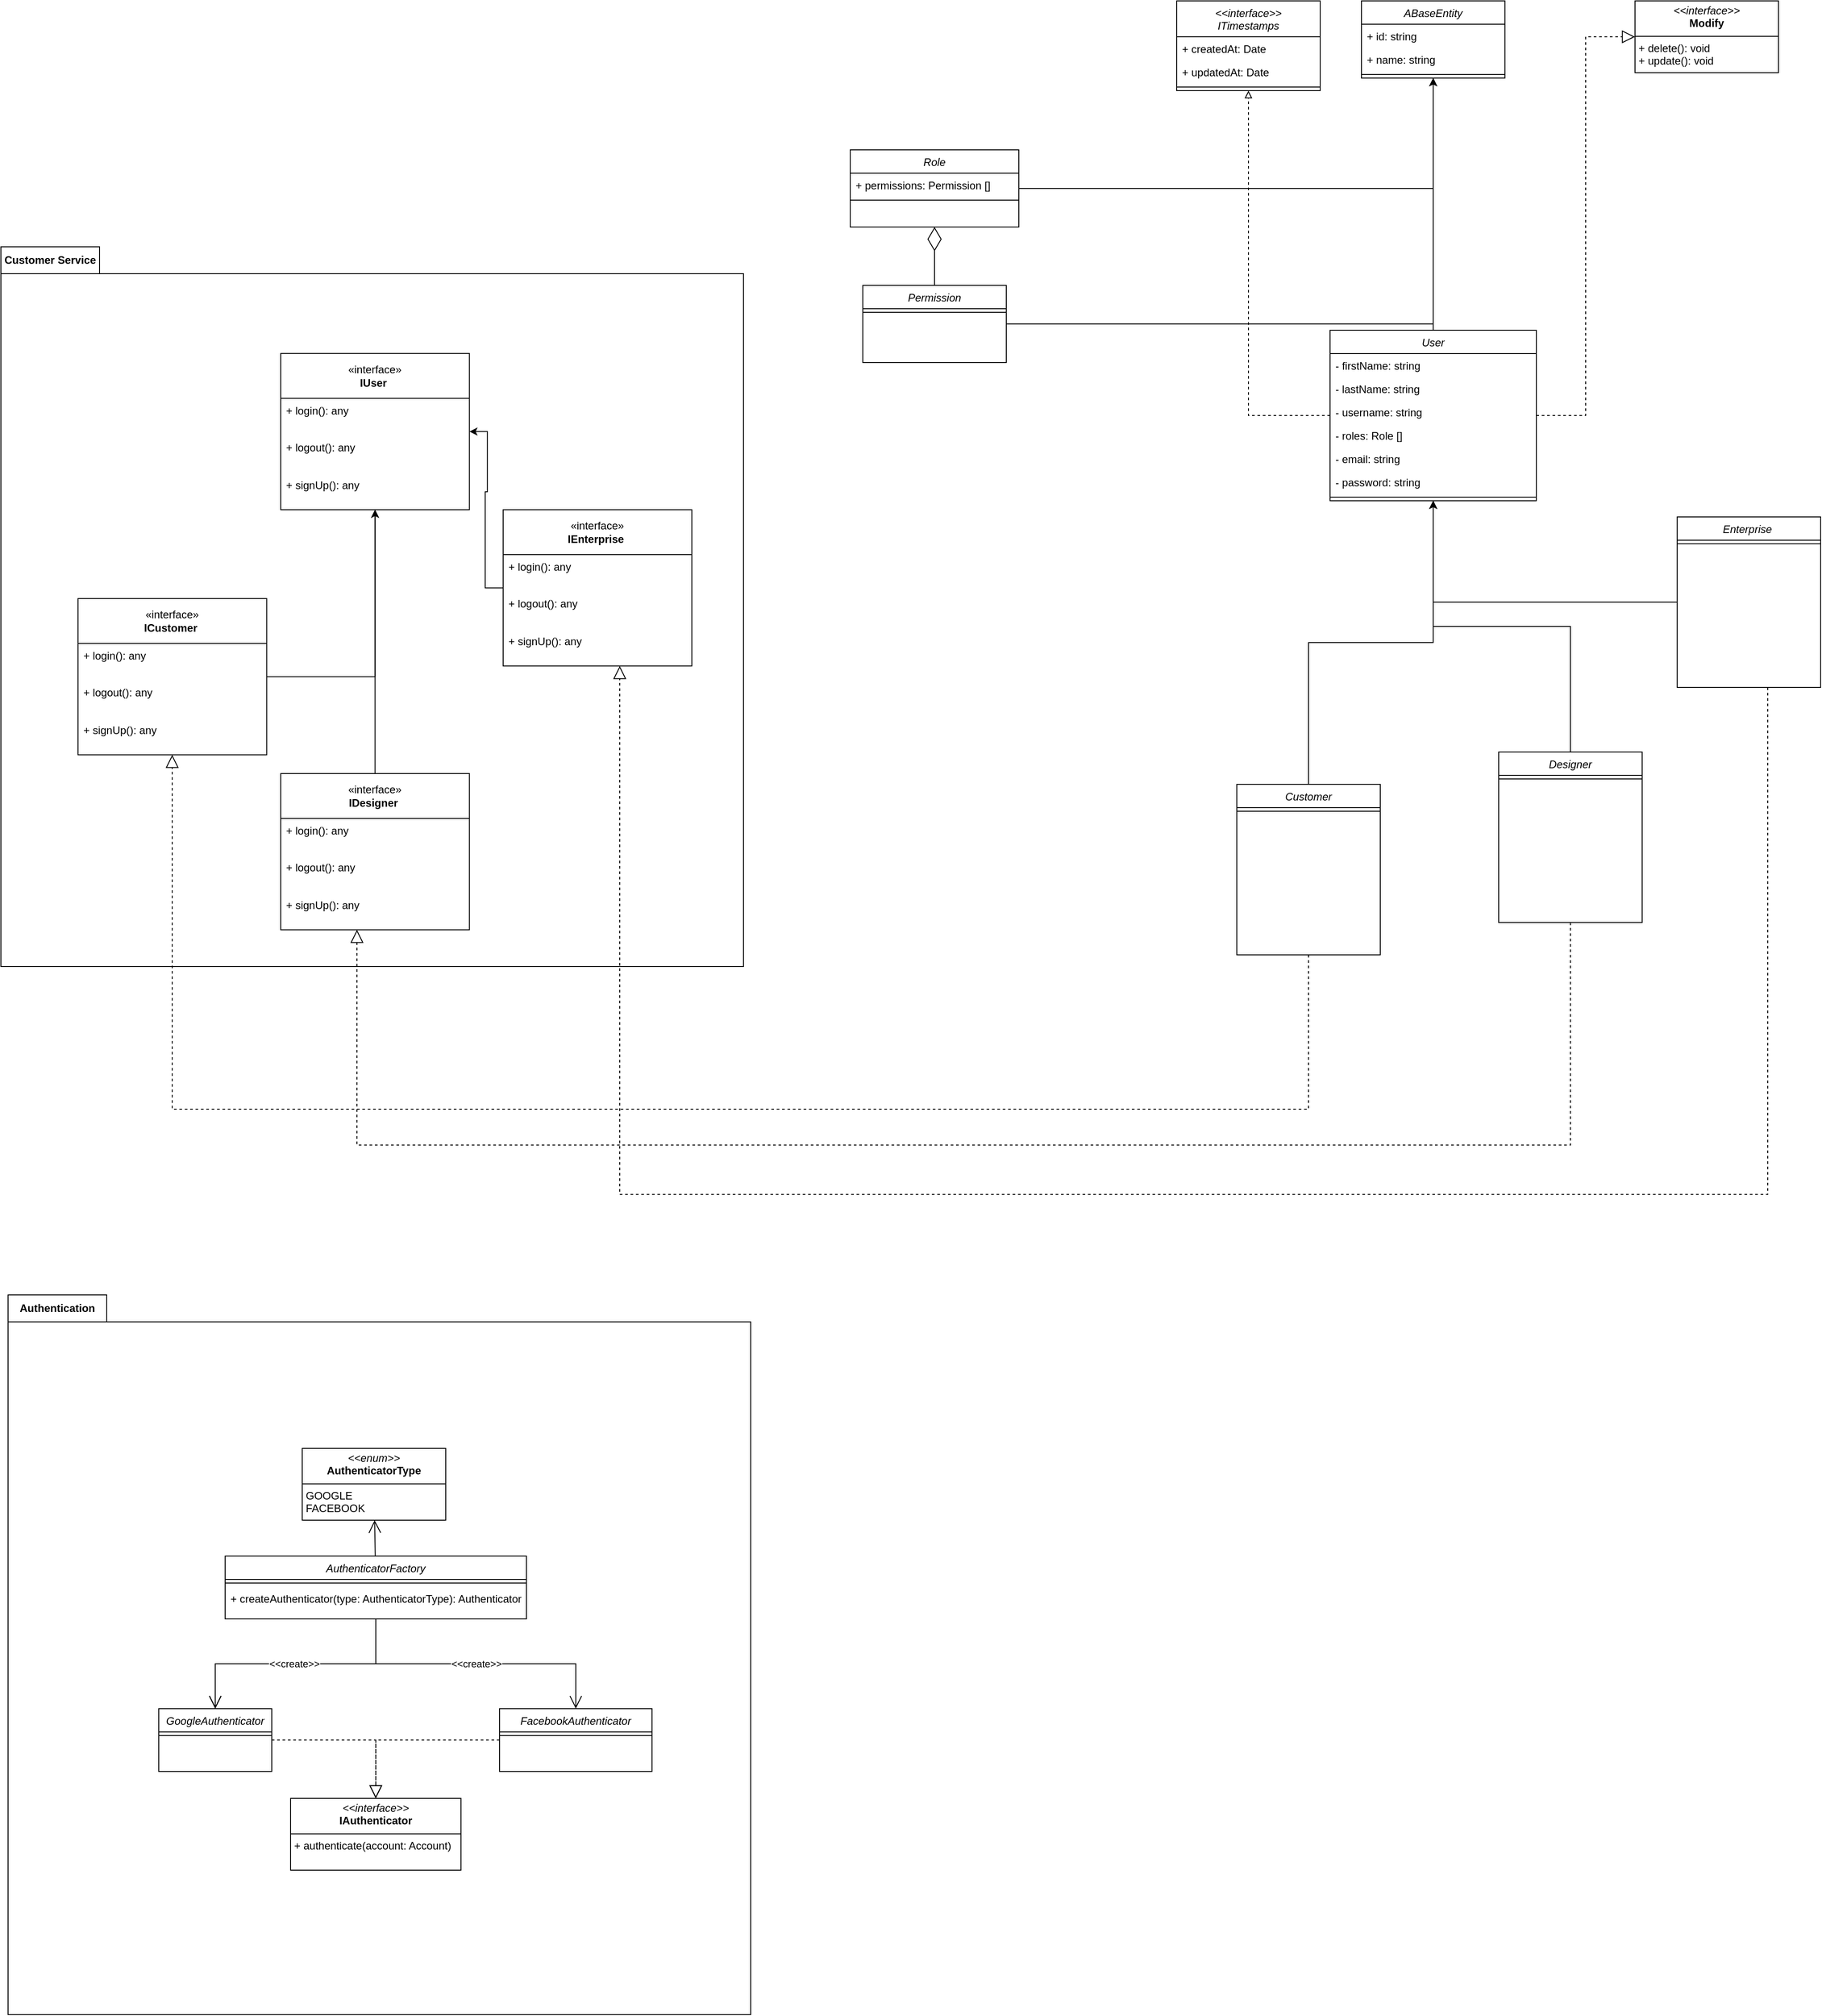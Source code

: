 <mxfile version="24.2.5" type="device">
  <diagram id="C5RBs43oDa-KdzZeNtuy" name="Page-1">
    <mxGraphModel dx="5705" dy="3535" grid="0" gridSize="10" guides="1" tooltips="1" connect="1" arrows="1" fold="1" page="1" pageScale="1" pageWidth="827" pageHeight="1169" math="0" shadow="0">
      <root>
        <mxCell id="WIyWlLk6GJQsqaUBKTNV-0" />
        <mxCell id="WIyWlLk6GJQsqaUBKTNV-1" parent="WIyWlLk6GJQsqaUBKTNV-0" />
        <mxCell id="vA3XEHaAlzKiCYCYKrBe-21" value="Authentication" style="shape=folder;fontStyle=1;tabWidth=110;tabHeight=30;tabPosition=left;html=1;boundedLbl=1;labelInHeader=1;container=1;collapsible=0;whiteSpace=wrap;recursiveResize=0;" parent="WIyWlLk6GJQsqaUBKTNV-1" vertex="1">
          <mxGeometry x="-1339" y="1196" width="828" height="802" as="geometry" />
        </mxCell>
        <mxCell id="vA3XEHaAlzKiCYCYKrBe-22" value="" style="html=1;strokeColor=none;resizeWidth=1;resizeHeight=1;fillColor=none;part=1;connectable=0;allowArrows=0;deletable=0;whiteSpace=wrap;" parent="vA3XEHaAlzKiCYCYKrBe-21" vertex="1">
          <mxGeometry width="341.852" height="267.4" relative="1" as="geometry">
            <mxPoint y="30" as="offset" />
          </mxGeometry>
        </mxCell>
        <mxCell id="tGW7B-PazZ6tCEzl37jU-76" value="&lt;p style=&quot;margin:0px;margin-top:4px;text-align:center;&quot;&gt;&lt;i&gt;&amp;lt;&amp;lt;enum&amp;gt;&amp;gt;&lt;/i&gt;&lt;br&gt;&lt;b&gt;AuthenticatorType&lt;/b&gt;&lt;/p&gt;&lt;hr size=&quot;1&quot; style=&quot;border-style:solid;&quot;&gt;&lt;p style=&quot;margin:0px;margin-left:4px;&quot;&gt;GOOGLE&lt;br&gt;FACEBOOK&lt;/p&gt;" style="verticalAlign=top;align=left;overflow=fill;html=1;whiteSpace=wrap;" vertex="1" parent="vA3XEHaAlzKiCYCYKrBe-21">
          <mxGeometry x="328" y="171" width="160" height="80" as="geometry" />
        </mxCell>
        <mxCell id="tGW7B-PazZ6tCEzl37jU-77" value="AuthenticatorFactory" style="swimlane;fontStyle=2;align=center;verticalAlign=top;childLayout=stackLayout;horizontal=1;startSize=26;horizontalStack=0;resizeParent=1;resizeLast=0;collapsible=1;marginBottom=0;rounded=0;shadow=0;strokeWidth=1;" vertex="1" parent="vA3XEHaAlzKiCYCYKrBe-21">
          <mxGeometry x="242" y="291" width="336" height="70" as="geometry">
            <mxRectangle x="230" y="140" width="160" height="26" as="alternateBounds" />
          </mxGeometry>
        </mxCell>
        <mxCell id="tGW7B-PazZ6tCEzl37jU-78" value="" style="line;html=1;strokeWidth=1;align=left;verticalAlign=middle;spacingTop=-1;spacingLeft=3;spacingRight=3;rotatable=0;labelPosition=right;points=[];portConstraint=eastwest;" vertex="1" parent="tGW7B-PazZ6tCEzl37jU-77">
          <mxGeometry y="26" width="336" height="8" as="geometry" />
        </mxCell>
        <mxCell id="tGW7B-PazZ6tCEzl37jU-79" value="+ createAuthenticator(type: AuthenticatorType): Authenticator" style="text;strokeColor=none;fillColor=none;align=left;verticalAlign=top;spacingLeft=4;spacingRight=4;overflow=hidden;rotatable=0;points=[[0,0.5],[1,0.5]];portConstraint=eastwest;whiteSpace=wrap;html=1;" vertex="1" parent="tGW7B-PazZ6tCEzl37jU-77">
          <mxGeometry y="34" width="336" height="36" as="geometry" />
        </mxCell>
        <mxCell id="tGW7B-PazZ6tCEzl37jU-80" value="&lt;p style=&quot;margin:0px;margin-top:4px;text-align:center;&quot;&gt;&lt;i&gt;&amp;lt;&amp;lt;interface&amp;gt;&amp;gt;&lt;/i&gt;&lt;br&gt;&lt;b&gt;IAuthenticator&lt;/b&gt;&lt;/p&gt;&lt;hr size=&quot;1&quot; style=&quot;border-style:solid;&quot;&gt;&lt;p style=&quot;margin:0px;margin-left:4px;&quot;&gt;+ authenticate(account: Account)&lt;/p&gt;" style="verticalAlign=top;align=left;overflow=fill;html=1;whiteSpace=wrap;" vertex="1" parent="vA3XEHaAlzKiCYCYKrBe-21">
          <mxGeometry x="315" y="561" width="190" height="80" as="geometry" />
        </mxCell>
        <mxCell id="tGW7B-PazZ6tCEzl37jU-81" value="" style="endArrow=block;dashed=1;endFill=0;endSize=12;html=1;rounded=0;edgeStyle=orthogonalEdgeStyle;" edge="1" parent="vA3XEHaAlzKiCYCYKrBe-21" source="tGW7B-PazZ6tCEzl37jU-91" target="tGW7B-PazZ6tCEzl37jU-80">
          <mxGeometry width="160" relative="1" as="geometry">
            <mxPoint x="798" y="301" as="sourcePoint" />
            <mxPoint x="738" y="281" as="targetPoint" />
          </mxGeometry>
        </mxCell>
        <mxCell id="tGW7B-PazZ6tCEzl37jU-82" value="" style="endArrow=open;endFill=1;endSize=12;html=1;rounded=0;" edge="1" parent="vA3XEHaAlzKiCYCYKrBe-21" source="tGW7B-PazZ6tCEzl37jU-77" target="tGW7B-PazZ6tCEzl37jU-76">
          <mxGeometry width="160" relative="1" as="geometry">
            <mxPoint x="378" y="331" as="sourcePoint" />
            <mxPoint x="748" y="191" as="targetPoint" />
          </mxGeometry>
        </mxCell>
        <mxCell id="tGW7B-PazZ6tCEzl37jU-83" value="FacebookAuthenticator" style="swimlane;fontStyle=2;align=center;verticalAlign=top;childLayout=stackLayout;horizontal=1;startSize=26;horizontalStack=0;resizeParent=1;resizeLast=0;collapsible=1;marginBottom=0;rounded=0;shadow=0;strokeWidth=1;" vertex="1" parent="vA3XEHaAlzKiCYCYKrBe-21">
          <mxGeometry x="548" y="461" width="170" height="70" as="geometry">
            <mxRectangle x="230" y="140" width="160" height="26" as="alternateBounds" />
          </mxGeometry>
        </mxCell>
        <mxCell id="tGW7B-PazZ6tCEzl37jU-84" value="" style="line;html=1;strokeWidth=1;align=left;verticalAlign=middle;spacingTop=-1;spacingLeft=3;spacingRight=3;rotatable=0;labelPosition=right;points=[];portConstraint=eastwest;" vertex="1" parent="tGW7B-PazZ6tCEzl37jU-83">
          <mxGeometry y="26" width="170" height="8" as="geometry" />
        </mxCell>
        <mxCell id="tGW7B-PazZ6tCEzl37jU-85" value="" style="endArrow=block;dashed=1;endFill=0;endSize=12;html=1;rounded=0;edgeStyle=orthogonalEdgeStyle;" edge="1" parent="vA3XEHaAlzKiCYCYKrBe-21" source="tGW7B-PazZ6tCEzl37jU-83" target="tGW7B-PazZ6tCEzl37jU-80">
          <mxGeometry width="160" relative="1" as="geometry">
            <mxPoint x="725" y="281" as="sourcePoint" />
            <mxPoint x="858" y="243" as="targetPoint" />
          </mxGeometry>
        </mxCell>
        <mxCell id="tGW7B-PazZ6tCEzl37jU-86" value="" style="endArrow=open;endFill=1;endSize=12;html=1;rounded=0;edgeStyle=orthogonalEdgeStyle;" edge="1" parent="vA3XEHaAlzKiCYCYKrBe-21" source="tGW7B-PazZ6tCEzl37jU-77" target="tGW7B-PazZ6tCEzl37jU-83">
          <mxGeometry width="160" relative="1" as="geometry">
            <mxPoint x="708" y="411" as="sourcePoint" />
            <mxPoint x="948" y="491" as="targetPoint" />
          </mxGeometry>
        </mxCell>
        <mxCell id="tGW7B-PazZ6tCEzl37jU-87" value="&amp;lt;&amp;lt;create&amp;gt;&amp;gt;" style="edgeLabel;html=1;align=center;verticalAlign=middle;resizable=0;points=[];" vertex="1" connectable="0" parent="tGW7B-PazZ6tCEzl37jU-86">
          <mxGeometry x="-0.001" relative="1" as="geometry">
            <mxPoint as="offset" />
          </mxGeometry>
        </mxCell>
        <mxCell id="tGW7B-PazZ6tCEzl37jU-88" value="" style="endArrow=open;endFill=1;endSize=12;html=1;rounded=0;edgeStyle=orthogonalEdgeStyle;" edge="1" parent="vA3XEHaAlzKiCYCYKrBe-21" source="tGW7B-PazZ6tCEzl37jU-77" target="tGW7B-PazZ6tCEzl37jU-91">
          <mxGeometry width="160" relative="1" as="geometry">
            <mxPoint x="778.23" y="576" as="sourcePoint" />
            <mxPoint x="913.23" y="491" as="targetPoint" />
          </mxGeometry>
        </mxCell>
        <mxCell id="tGW7B-PazZ6tCEzl37jU-89" value="" style="endArrow=open;endFill=1;endSize=12;html=1;rounded=0;edgeStyle=orthogonalEdgeStyle;" edge="1" parent="vA3XEHaAlzKiCYCYKrBe-21" source="tGW7B-PazZ6tCEzl37jU-77" target="tGW7B-PazZ6tCEzl37jU-91">
          <mxGeometry width="160" relative="1" as="geometry">
            <mxPoint x="574" y="401" as="sourcePoint" />
            <mxPoint x="663" y="331" as="targetPoint" />
          </mxGeometry>
        </mxCell>
        <mxCell id="tGW7B-PazZ6tCEzl37jU-90" value="&amp;lt;&amp;lt;create&amp;gt;&amp;gt;" style="edgeLabel;html=1;align=center;verticalAlign=middle;resizable=0;points=[];" vertex="1" connectable="0" parent="tGW7B-PazZ6tCEzl37jU-89">
          <mxGeometry x="0.009" relative="1" as="geometry">
            <mxPoint as="offset" />
          </mxGeometry>
        </mxCell>
        <mxCell id="tGW7B-PazZ6tCEzl37jU-91" value="GoogleAuthenticator" style="swimlane;fontStyle=2;align=center;verticalAlign=top;childLayout=stackLayout;horizontal=1;startSize=26;horizontalStack=0;resizeParent=1;resizeLast=0;collapsible=1;marginBottom=0;rounded=0;shadow=0;strokeWidth=1;" vertex="1" parent="vA3XEHaAlzKiCYCYKrBe-21">
          <mxGeometry x="168" y="461" width="126" height="70" as="geometry">
            <mxRectangle x="230" y="140" width="160" height="26" as="alternateBounds" />
          </mxGeometry>
        </mxCell>
        <mxCell id="tGW7B-PazZ6tCEzl37jU-92" value="" style="line;html=1;strokeWidth=1;align=left;verticalAlign=middle;spacingTop=-1;spacingLeft=3;spacingRight=3;rotatable=0;labelPosition=right;points=[];portConstraint=eastwest;" vertex="1" parent="tGW7B-PazZ6tCEzl37jU-91">
          <mxGeometry y="26" width="126" height="8" as="geometry" />
        </mxCell>
        <mxCell id="tGW7B-PazZ6tCEzl37jU-30" style="edgeStyle=orthogonalEdgeStyle;rounded=0;orthogonalLoop=1;jettySize=auto;html=1;" edge="1" parent="WIyWlLk6GJQsqaUBKTNV-1" source="zkfFHV4jXpPFQw0GAbJ--0" target="tGW7B-PazZ6tCEzl37jU-0">
          <mxGeometry relative="1" as="geometry" />
        </mxCell>
        <mxCell id="zkfFHV4jXpPFQw0GAbJ--0" value="Customer" style="swimlane;fontStyle=2;align=center;verticalAlign=top;childLayout=stackLayout;horizontal=1;startSize=26;horizontalStack=0;resizeParent=1;resizeLast=0;collapsible=1;marginBottom=0;rounded=0;shadow=0;strokeWidth=1;" parent="WIyWlLk6GJQsqaUBKTNV-1" vertex="1">
          <mxGeometry x="31" y="627" width="160" height="190" as="geometry">
            <mxRectangle x="230" y="140" width="160" height="26" as="alternateBounds" />
          </mxGeometry>
        </mxCell>
        <mxCell id="zkfFHV4jXpPFQw0GAbJ--4" value="" style="line;html=1;strokeWidth=1;align=left;verticalAlign=middle;spacingTop=-1;spacingLeft=3;spacingRight=3;rotatable=0;labelPosition=right;points=[];portConstraint=eastwest;" parent="zkfFHV4jXpPFQw0GAbJ--0" vertex="1">
          <mxGeometry y="26" width="160" height="8" as="geometry" />
        </mxCell>
        <mxCell id="vW-o6rdlE2URqfq2-CcJ-0" value="ABaseEntity" style="swimlane;fontStyle=2;align=center;verticalAlign=top;childLayout=stackLayout;horizontal=1;startSize=26;horizontalStack=0;resizeParent=1;resizeLast=0;collapsible=1;marginBottom=0;rounded=0;shadow=0;strokeWidth=1;" parent="WIyWlLk6GJQsqaUBKTNV-1" vertex="1">
          <mxGeometry x="170" y="-246" width="160" height="86" as="geometry">
            <mxRectangle x="230" y="140" width="160" height="26" as="alternateBounds" />
          </mxGeometry>
        </mxCell>
        <mxCell id="vW-o6rdlE2URqfq2-CcJ-2" value="+ id: string" style="text;align=left;verticalAlign=top;spacingLeft=4;spacingRight=4;overflow=hidden;rotatable=0;points=[[0,0.5],[1,0.5]];portConstraint=eastwest;rounded=0;shadow=0;html=0;" parent="vW-o6rdlE2URqfq2-CcJ-0" vertex="1">
          <mxGeometry y="26" width="160" height="26" as="geometry" />
        </mxCell>
        <mxCell id="vW-o6rdlE2URqfq2-CcJ-3" value="+ name: string" style="text;align=left;verticalAlign=top;spacingLeft=4;spacingRight=4;overflow=hidden;rotatable=0;points=[[0,0.5],[1,0.5]];portConstraint=eastwest;rounded=0;shadow=0;html=0;" parent="vW-o6rdlE2URqfq2-CcJ-0" vertex="1">
          <mxGeometry y="52" width="160" height="26" as="geometry" />
        </mxCell>
        <mxCell id="vW-o6rdlE2URqfq2-CcJ-4" value="" style="line;html=1;strokeWidth=1;align=left;verticalAlign=middle;spacingTop=-1;spacingLeft=3;spacingRight=3;rotatable=0;labelPosition=right;points=[];portConstraint=eastwest;" parent="vW-o6rdlE2URqfq2-CcJ-0" vertex="1">
          <mxGeometry y="78" width="160" height="8" as="geometry" />
        </mxCell>
        <mxCell id="vW-o6rdlE2URqfq2-CcJ-81" value="&lt;p style=&quot;margin:0px;margin-top:4px;text-align:center;&quot;&gt;&lt;i&gt;&amp;lt;&amp;lt;interface&amp;gt;&amp;gt;&lt;/i&gt;&lt;br&gt;&lt;b&gt;Modify&lt;/b&gt;&lt;/p&gt;&lt;hr size=&quot;1&quot; style=&quot;border-style:solid;&quot;&gt;&lt;p style=&quot;margin:0px;margin-left:4px;&quot;&gt;+ delete(): void&lt;/p&gt;&lt;p style=&quot;margin:0px;margin-left:4px;&quot;&gt;+ update(): void&amp;nbsp;&lt;/p&gt;" style="verticalAlign=top;align=left;overflow=fill;html=1;whiteSpace=wrap;" parent="WIyWlLk6GJQsqaUBKTNV-1" vertex="1">
          <mxGeometry x="475" y="-246" width="160" height="80" as="geometry" />
        </mxCell>
        <mxCell id="vA3XEHaAlzKiCYCYKrBe-16" style="edgeStyle=orthogonalEdgeStyle;rounded=0;orthogonalLoop=1;jettySize=auto;html=1;" parent="WIyWlLk6GJQsqaUBKTNV-1" source="vA3XEHaAlzKiCYCYKrBe-12" target="vW-o6rdlE2URqfq2-CcJ-0" edge="1">
          <mxGeometry relative="1" as="geometry" />
        </mxCell>
        <mxCell id="vA3XEHaAlzKiCYCYKrBe-12" value="Role" style="swimlane;fontStyle=2;align=center;verticalAlign=top;childLayout=stackLayout;horizontal=1;startSize=26;horizontalStack=0;resizeParent=1;resizeLast=0;collapsible=1;marginBottom=0;rounded=0;shadow=0;strokeWidth=1;" parent="WIyWlLk6GJQsqaUBKTNV-1" vertex="1">
          <mxGeometry x="-400" y="-80" width="188" height="86" as="geometry">
            <mxRectangle x="230" y="140" width="160" height="26" as="alternateBounds" />
          </mxGeometry>
        </mxCell>
        <mxCell id="tGW7B-PazZ6tCEzl37jU-38" value="+ permissions: Permission []" style="text;strokeColor=none;fillColor=none;align=left;verticalAlign=top;spacingLeft=4;spacingRight=4;overflow=hidden;rotatable=0;points=[[0,0.5],[1,0.5]];portConstraint=eastwest;whiteSpace=wrap;html=1;" vertex="1" parent="vA3XEHaAlzKiCYCYKrBe-12">
          <mxGeometry y="26" width="188" height="26" as="geometry" />
        </mxCell>
        <mxCell id="vA3XEHaAlzKiCYCYKrBe-15" value="" style="line;html=1;strokeWidth=1;align=left;verticalAlign=middle;spacingTop=-1;spacingLeft=3;spacingRight=3;rotatable=0;labelPosition=right;points=[];portConstraint=eastwest;" parent="vA3XEHaAlzKiCYCYKrBe-12" vertex="1">
          <mxGeometry y="52" width="188" height="8" as="geometry" />
        </mxCell>
        <mxCell id="tGW7B-PazZ6tCEzl37jU-34" style="edgeStyle=orthogonalEdgeStyle;rounded=0;orthogonalLoop=1;jettySize=auto;html=1;" edge="1" parent="WIyWlLk6GJQsqaUBKTNV-1" source="tGW7B-PazZ6tCEzl37jU-0" target="vW-o6rdlE2URqfq2-CcJ-0">
          <mxGeometry relative="1" as="geometry" />
        </mxCell>
        <mxCell id="tGW7B-PazZ6tCEzl37jU-35" style="edgeStyle=orthogonalEdgeStyle;rounded=0;orthogonalLoop=1;jettySize=auto;html=1;dashed=1;endArrow=block;endFill=0;" edge="1" parent="WIyWlLk6GJQsqaUBKTNV-1" source="tGW7B-PazZ6tCEzl37jU-0" target="tGW7B-PazZ6tCEzl37jU-8">
          <mxGeometry relative="1" as="geometry" />
        </mxCell>
        <mxCell id="tGW7B-PazZ6tCEzl37jU-0" value="User" style="swimlane;fontStyle=2;align=center;verticalAlign=top;childLayout=stackLayout;horizontal=1;startSize=26;horizontalStack=0;resizeParent=1;resizeLast=0;collapsible=1;marginBottom=0;rounded=0;shadow=0;strokeWidth=1;" vertex="1" parent="WIyWlLk6GJQsqaUBKTNV-1">
          <mxGeometry x="135" y="121" width="230" height="190" as="geometry">
            <mxRectangle x="230" y="140" width="160" height="26" as="alternateBounds" />
          </mxGeometry>
        </mxCell>
        <mxCell id="tGW7B-PazZ6tCEzl37jU-1" value="- firstName: string" style="text;align=left;verticalAlign=top;spacingLeft=4;spacingRight=4;overflow=hidden;rotatable=0;points=[[0,0.5],[1,0.5]];portConstraint=eastwest;" vertex="1" parent="tGW7B-PazZ6tCEzl37jU-0">
          <mxGeometry y="26" width="230" height="26" as="geometry" />
        </mxCell>
        <mxCell id="tGW7B-PazZ6tCEzl37jU-2" value="- lastName: string" style="text;align=left;verticalAlign=top;spacingLeft=4;spacingRight=4;overflow=hidden;rotatable=0;points=[[0,0.5],[1,0.5]];portConstraint=eastwest;" vertex="1" parent="tGW7B-PazZ6tCEzl37jU-0">
          <mxGeometry y="52" width="230" height="26" as="geometry" />
        </mxCell>
        <mxCell id="tGW7B-PazZ6tCEzl37jU-12" value="- username: string" style="text;align=left;verticalAlign=top;spacingLeft=4;spacingRight=4;overflow=hidden;rotatable=0;points=[[0,0.5],[1,0.5]];portConstraint=eastwest;" vertex="1" parent="tGW7B-PazZ6tCEzl37jU-0">
          <mxGeometry y="78" width="230" height="26" as="geometry" />
        </mxCell>
        <mxCell id="tGW7B-PazZ6tCEzl37jU-3" value="- roles: Role []" style="text;align=left;verticalAlign=top;spacingLeft=4;spacingRight=4;overflow=hidden;rotatable=0;points=[[0,0.5],[1,0.5]];portConstraint=eastwest;" vertex="1" parent="tGW7B-PazZ6tCEzl37jU-0">
          <mxGeometry y="104" width="230" height="26" as="geometry" />
        </mxCell>
        <mxCell id="tGW7B-PazZ6tCEzl37jU-4" value="- email: string" style="text;align=left;verticalAlign=top;spacingLeft=4;spacingRight=4;overflow=hidden;rotatable=0;points=[[0,0.5],[1,0.5]];portConstraint=eastwest;" vertex="1" parent="tGW7B-PazZ6tCEzl37jU-0">
          <mxGeometry y="130" width="230" height="26" as="geometry" />
        </mxCell>
        <mxCell id="tGW7B-PazZ6tCEzl37jU-27" value="- password: string" style="text;align=left;verticalAlign=top;spacingLeft=4;spacingRight=4;overflow=hidden;rotatable=0;points=[[0,0.5],[1,0.5]];portConstraint=eastwest;" vertex="1" parent="tGW7B-PazZ6tCEzl37jU-0">
          <mxGeometry y="156" width="230" height="26" as="geometry" />
        </mxCell>
        <mxCell id="tGW7B-PazZ6tCEzl37jU-7" value="" style="line;html=1;strokeWidth=1;align=left;verticalAlign=middle;spacingTop=-1;spacingLeft=3;spacingRight=3;rotatable=0;labelPosition=right;points=[];portConstraint=eastwest;" vertex="1" parent="tGW7B-PazZ6tCEzl37jU-0">
          <mxGeometry y="182" width="230" height="8" as="geometry" />
        </mxCell>
        <mxCell id="tGW7B-PazZ6tCEzl37jU-8" value="&lt;&lt;interface&gt;&gt;&#xa;ITimestamps&#xa;" style="swimlane;fontStyle=2;align=center;verticalAlign=top;childLayout=stackLayout;horizontal=1;startSize=40;horizontalStack=0;resizeParent=1;resizeLast=0;collapsible=1;marginBottom=0;rounded=0;shadow=0;strokeWidth=1;" vertex="1" parent="WIyWlLk6GJQsqaUBKTNV-1">
          <mxGeometry x="-36" y="-246" width="160" height="100" as="geometry">
            <mxRectangle x="230" y="140" width="160" height="26" as="alternateBounds" />
          </mxGeometry>
        </mxCell>
        <mxCell id="tGW7B-PazZ6tCEzl37jU-9" value="+ createdAt: Date" style="text;align=left;verticalAlign=top;spacingLeft=4;spacingRight=4;overflow=hidden;rotatable=0;points=[[0,0.5],[1,0.5]];portConstraint=eastwest;rounded=0;shadow=0;html=0;" vertex="1" parent="tGW7B-PazZ6tCEzl37jU-8">
          <mxGeometry y="40" width="160" height="26" as="geometry" />
        </mxCell>
        <mxCell id="tGW7B-PazZ6tCEzl37jU-10" value="+ updatedAt: Date" style="text;align=left;verticalAlign=top;spacingLeft=4;spacingRight=4;overflow=hidden;rotatable=0;points=[[0,0.5],[1,0.5]];portConstraint=eastwest;rounded=0;shadow=0;html=0;" vertex="1" parent="tGW7B-PazZ6tCEzl37jU-8">
          <mxGeometry y="66" width="160" height="26" as="geometry" />
        </mxCell>
        <mxCell id="tGW7B-PazZ6tCEzl37jU-11" value="" style="line;html=1;strokeWidth=1;align=left;verticalAlign=middle;spacingTop=-1;spacingLeft=3;spacingRight=3;rotatable=0;labelPosition=right;points=[];portConstraint=eastwest;" vertex="1" parent="tGW7B-PazZ6tCEzl37jU-8">
          <mxGeometry y="92" width="160" height="8" as="geometry" />
        </mxCell>
        <mxCell id="tGW7B-PazZ6tCEzl37jU-22" style="edgeStyle=orthogonalEdgeStyle;rounded=0;orthogonalLoop=1;jettySize=auto;html=1;" edge="1" parent="WIyWlLk6GJQsqaUBKTNV-1" source="tGW7B-PazZ6tCEzl37jU-20" target="vW-o6rdlE2URqfq2-CcJ-0">
          <mxGeometry relative="1" as="geometry" />
        </mxCell>
        <mxCell id="tGW7B-PazZ6tCEzl37jU-20" value="Permission" style="swimlane;fontStyle=2;align=center;verticalAlign=top;childLayout=stackLayout;horizontal=1;startSize=26;horizontalStack=0;resizeParent=1;resizeLast=0;collapsible=1;marginBottom=0;rounded=0;shadow=0;strokeWidth=1;" vertex="1" parent="WIyWlLk6GJQsqaUBKTNV-1">
          <mxGeometry x="-386" y="71" width="160" height="86" as="geometry">
            <mxRectangle x="230" y="140" width="160" height="26" as="alternateBounds" />
          </mxGeometry>
        </mxCell>
        <mxCell id="tGW7B-PazZ6tCEzl37jU-21" value="" style="line;html=1;strokeWidth=1;align=left;verticalAlign=middle;spacingTop=-1;spacingLeft=3;spacingRight=3;rotatable=0;labelPosition=right;points=[];portConstraint=eastwest;" vertex="1" parent="tGW7B-PazZ6tCEzl37jU-20">
          <mxGeometry y="26" width="160" height="8" as="geometry" />
        </mxCell>
        <mxCell id="tGW7B-PazZ6tCEzl37jU-31" style="edgeStyle=orthogonalEdgeStyle;rounded=0;orthogonalLoop=1;jettySize=auto;html=1;" edge="1" parent="WIyWlLk6GJQsqaUBKTNV-1" source="tGW7B-PazZ6tCEzl37jU-23" target="tGW7B-PazZ6tCEzl37jU-0">
          <mxGeometry relative="1" as="geometry" />
        </mxCell>
        <mxCell id="tGW7B-PazZ6tCEzl37jU-23" value="Designer" style="swimlane;fontStyle=2;align=center;verticalAlign=top;childLayout=stackLayout;horizontal=1;startSize=26;horizontalStack=0;resizeParent=1;resizeLast=0;collapsible=1;marginBottom=0;rounded=0;shadow=0;strokeWidth=1;" vertex="1" parent="WIyWlLk6GJQsqaUBKTNV-1">
          <mxGeometry x="323" y="591" width="160" height="190" as="geometry">
            <mxRectangle x="230" y="140" width="160" height="26" as="alternateBounds" />
          </mxGeometry>
        </mxCell>
        <mxCell id="tGW7B-PazZ6tCEzl37jU-24" value="" style="line;html=1;strokeWidth=1;align=left;verticalAlign=middle;spacingTop=-1;spacingLeft=3;spacingRight=3;rotatable=0;labelPosition=right;points=[];portConstraint=eastwest;" vertex="1" parent="tGW7B-PazZ6tCEzl37jU-23">
          <mxGeometry y="26" width="160" height="8" as="geometry" />
        </mxCell>
        <mxCell id="tGW7B-PazZ6tCEzl37jU-32" style="edgeStyle=orthogonalEdgeStyle;rounded=0;orthogonalLoop=1;jettySize=auto;html=1;" edge="1" parent="WIyWlLk6GJQsqaUBKTNV-1" source="tGW7B-PazZ6tCEzl37jU-25" target="tGW7B-PazZ6tCEzl37jU-0">
          <mxGeometry relative="1" as="geometry" />
        </mxCell>
        <mxCell id="tGW7B-PazZ6tCEzl37jU-25" value="Enterprise " style="swimlane;fontStyle=2;align=center;verticalAlign=top;childLayout=stackLayout;horizontal=1;startSize=26;horizontalStack=0;resizeParent=1;resizeLast=0;collapsible=1;marginBottom=0;rounded=0;shadow=0;strokeWidth=1;" vertex="1" parent="WIyWlLk6GJQsqaUBKTNV-1">
          <mxGeometry x="522" y="329" width="160" height="190" as="geometry">
            <mxRectangle x="230" y="140" width="160" height="26" as="alternateBounds" />
          </mxGeometry>
        </mxCell>
        <mxCell id="tGW7B-PazZ6tCEzl37jU-26" value="" style="line;html=1;strokeWidth=1;align=left;verticalAlign=middle;spacingTop=-1;spacingLeft=3;spacingRight=3;rotatable=0;labelPosition=right;points=[];portConstraint=eastwest;" vertex="1" parent="tGW7B-PazZ6tCEzl37jU-25">
          <mxGeometry y="26" width="160" height="8" as="geometry" />
        </mxCell>
        <mxCell id="tGW7B-PazZ6tCEzl37jU-33" value="" style="endArrow=block;dashed=1;endFill=0;endSize=12;html=1;rounded=0;edgeStyle=elbowEdgeStyle;" edge="1" parent="WIyWlLk6GJQsqaUBKTNV-1" source="tGW7B-PazZ6tCEzl37jU-0" target="vW-o6rdlE2URqfq2-CcJ-81">
          <mxGeometry width="160" relative="1" as="geometry">
            <mxPoint x="691" y="126" as="sourcePoint" />
            <mxPoint x="381" y="225" as="targetPoint" />
          </mxGeometry>
        </mxCell>
        <mxCell id="tGW7B-PazZ6tCEzl37jU-39" value="" style="endArrow=diamondThin;endFill=0;endSize=24;html=1;rounded=0;edgeStyle=orthogonalEdgeStyle;" edge="1" parent="WIyWlLk6GJQsqaUBKTNV-1" source="tGW7B-PazZ6tCEzl37jU-20" target="vA3XEHaAlzKiCYCYKrBe-12">
          <mxGeometry width="160" relative="1" as="geometry">
            <mxPoint x="-505" y="63" as="sourcePoint" />
            <mxPoint x="-345" y="63" as="targetPoint" />
          </mxGeometry>
        </mxCell>
        <mxCell id="tGW7B-PazZ6tCEzl37jU-55" value="Customer Service" style="shape=folder;fontStyle=1;tabWidth=110;tabHeight=30;tabPosition=left;html=1;boundedLbl=1;labelInHeader=1;container=1;collapsible=0;whiteSpace=wrap;recursiveResize=0;" vertex="1" parent="WIyWlLk6GJQsqaUBKTNV-1">
          <mxGeometry x="-1347" y="28" width="828" height="802" as="geometry" />
        </mxCell>
        <mxCell id="tGW7B-PazZ6tCEzl37jU-56" value="" style="html=1;strokeColor=none;resizeWidth=1;resizeHeight=1;fillColor=none;part=1;connectable=0;allowArrows=0;deletable=0;whiteSpace=wrap;" vertex="1" parent="tGW7B-PazZ6tCEzl37jU-55">
          <mxGeometry width="341.852" height="267.4" relative="1" as="geometry">
            <mxPoint y="30" as="offset" />
          </mxGeometry>
        </mxCell>
        <mxCell id="tGW7B-PazZ6tCEzl37jU-57" value="«interface»&lt;br&gt;&lt;b&gt;IUser&amp;nbsp;&lt;/b&gt;" style="swimlane;fontStyle=0;childLayout=stackLayout;horizontal=1;startSize=50;fillColor=none;horizontalStack=0;resizeParent=1;resizeParentMax=0;resizeLast=0;collapsible=1;marginBottom=0;whiteSpace=wrap;html=1;" vertex="1" parent="tGW7B-PazZ6tCEzl37jU-55">
          <mxGeometry x="312.001" y="118.847" width="210.37" height="174.15" as="geometry" />
        </mxCell>
        <mxCell id="tGW7B-PazZ6tCEzl37jU-58" value="+ login(): any" style="text;strokeColor=none;fillColor=none;align=left;verticalAlign=top;spacingLeft=4;spacingRight=4;overflow=hidden;rotatable=0;points=[[0,0.5],[1,0.5]];portConstraint=eastwest;whiteSpace=wrap;html=1;" vertex="1" parent="tGW7B-PazZ6tCEzl37jU-57">
          <mxGeometry y="50" width="210.37" height="41.383" as="geometry" />
        </mxCell>
        <mxCell id="tGW7B-PazZ6tCEzl37jU-59" value="+ logout(): any" style="text;strokeColor=none;fillColor=none;align=left;verticalAlign=top;spacingLeft=4;spacingRight=4;overflow=hidden;rotatable=0;points=[[0,0.5],[1,0.5]];portConstraint=eastwest;whiteSpace=wrap;html=1;" vertex="1" parent="tGW7B-PazZ6tCEzl37jU-57">
          <mxGeometry y="91.383" width="210.37" height="41.383" as="geometry" />
        </mxCell>
        <mxCell id="tGW7B-PazZ6tCEzl37jU-60" value="+ signUp(): any" style="text;strokeColor=none;fillColor=none;align=left;verticalAlign=top;spacingLeft=4;spacingRight=4;overflow=hidden;rotatable=0;points=[[0,0.5],[1,0.5]];portConstraint=eastwest;whiteSpace=wrap;html=1;" vertex="1" parent="tGW7B-PazZ6tCEzl37jU-57">
          <mxGeometry y="132.767" width="210.37" height="41.383" as="geometry" />
        </mxCell>
        <mxCell id="tGW7B-PazZ6tCEzl37jU-61" style="edgeStyle=orthogonalEdgeStyle;rounded=0;orthogonalLoop=1;jettySize=auto;html=1;" edge="1" parent="tGW7B-PazZ6tCEzl37jU-55" source="tGW7B-PazZ6tCEzl37jU-62" target="tGW7B-PazZ6tCEzl37jU-57">
          <mxGeometry relative="1" as="geometry" />
        </mxCell>
        <mxCell id="tGW7B-PazZ6tCEzl37jU-62" value="«interface»&lt;br&gt;&lt;b&gt;ICustomer&amp;nbsp;&lt;/b&gt;" style="swimlane;fontStyle=0;childLayout=stackLayout;horizontal=1;startSize=50;fillColor=none;horizontalStack=0;resizeParent=1;resizeParentMax=0;resizeLast=0;collapsible=1;marginBottom=0;whiteSpace=wrap;html=1;" vertex="1" parent="tGW7B-PazZ6tCEzl37jU-55">
          <mxGeometry x="86.001" y="391.997" width="210.37" height="174.15" as="geometry" />
        </mxCell>
        <mxCell id="tGW7B-PazZ6tCEzl37jU-63" value="+ login(): any" style="text;strokeColor=none;fillColor=none;align=left;verticalAlign=top;spacingLeft=4;spacingRight=4;overflow=hidden;rotatable=0;points=[[0,0.5],[1,0.5]];portConstraint=eastwest;whiteSpace=wrap;html=1;" vertex="1" parent="tGW7B-PazZ6tCEzl37jU-62">
          <mxGeometry y="50" width="210.37" height="41.383" as="geometry" />
        </mxCell>
        <mxCell id="tGW7B-PazZ6tCEzl37jU-64" value="+ logout(): any" style="text;strokeColor=none;fillColor=none;align=left;verticalAlign=top;spacingLeft=4;spacingRight=4;overflow=hidden;rotatable=0;points=[[0,0.5],[1,0.5]];portConstraint=eastwest;whiteSpace=wrap;html=1;" vertex="1" parent="tGW7B-PazZ6tCEzl37jU-62">
          <mxGeometry y="91.383" width="210.37" height="41.383" as="geometry" />
        </mxCell>
        <mxCell id="tGW7B-PazZ6tCEzl37jU-65" value="+ signUp(): any" style="text;strokeColor=none;fillColor=none;align=left;verticalAlign=top;spacingLeft=4;spacingRight=4;overflow=hidden;rotatable=0;points=[[0,0.5],[1,0.5]];portConstraint=eastwest;whiteSpace=wrap;html=1;" vertex="1" parent="tGW7B-PazZ6tCEzl37jU-62">
          <mxGeometry y="132.767" width="210.37" height="41.383" as="geometry" />
        </mxCell>
        <mxCell id="tGW7B-PazZ6tCEzl37jU-66" style="edgeStyle=orthogonalEdgeStyle;rounded=0;orthogonalLoop=1;jettySize=auto;html=1;" edge="1" parent="tGW7B-PazZ6tCEzl37jU-55" source="tGW7B-PazZ6tCEzl37jU-67" target="tGW7B-PazZ6tCEzl37jU-57">
          <mxGeometry relative="1" as="geometry" />
        </mxCell>
        <mxCell id="tGW7B-PazZ6tCEzl37jU-67" value="«interface»&lt;br&gt;&lt;b&gt;IDesigner&amp;nbsp;&lt;/b&gt;" style="swimlane;fontStyle=0;childLayout=stackLayout;horizontal=1;startSize=50;fillColor=none;horizontalStack=0;resizeParent=1;resizeParentMax=0;resizeLast=0;collapsible=1;marginBottom=0;whiteSpace=wrap;html=1;" vertex="1" parent="tGW7B-PazZ6tCEzl37jU-55">
          <mxGeometry x="312.001" y="586.997" width="210.37" height="174.15" as="geometry" />
        </mxCell>
        <mxCell id="tGW7B-PazZ6tCEzl37jU-68" value="+ login(): any" style="text;strokeColor=none;fillColor=none;align=left;verticalAlign=top;spacingLeft=4;spacingRight=4;overflow=hidden;rotatable=0;points=[[0,0.5],[1,0.5]];portConstraint=eastwest;whiteSpace=wrap;html=1;" vertex="1" parent="tGW7B-PazZ6tCEzl37jU-67">
          <mxGeometry y="50" width="210.37" height="41.383" as="geometry" />
        </mxCell>
        <mxCell id="tGW7B-PazZ6tCEzl37jU-69" value="+ logout(): any" style="text;strokeColor=none;fillColor=none;align=left;verticalAlign=top;spacingLeft=4;spacingRight=4;overflow=hidden;rotatable=0;points=[[0,0.5],[1,0.5]];portConstraint=eastwest;whiteSpace=wrap;html=1;" vertex="1" parent="tGW7B-PazZ6tCEzl37jU-67">
          <mxGeometry y="91.383" width="210.37" height="41.383" as="geometry" />
        </mxCell>
        <mxCell id="tGW7B-PazZ6tCEzl37jU-70" value="+ signUp(): any" style="text;strokeColor=none;fillColor=none;align=left;verticalAlign=top;spacingLeft=4;spacingRight=4;overflow=hidden;rotatable=0;points=[[0,0.5],[1,0.5]];portConstraint=eastwest;whiteSpace=wrap;html=1;" vertex="1" parent="tGW7B-PazZ6tCEzl37jU-67">
          <mxGeometry y="132.767" width="210.37" height="41.383" as="geometry" />
        </mxCell>
        <mxCell id="tGW7B-PazZ6tCEzl37jU-71" style="edgeStyle=orthogonalEdgeStyle;rounded=0;orthogonalLoop=1;jettySize=auto;html=1;" edge="1" parent="tGW7B-PazZ6tCEzl37jU-55" source="tGW7B-PazZ6tCEzl37jU-72" target="tGW7B-PazZ6tCEzl37jU-57">
          <mxGeometry relative="1" as="geometry" />
        </mxCell>
        <mxCell id="tGW7B-PazZ6tCEzl37jU-72" value="«interface»&lt;br&gt;&lt;b&gt;IEnterprise&amp;nbsp;&lt;/b&gt;" style="swimlane;fontStyle=0;childLayout=stackLayout;horizontal=1;startSize=50;fillColor=none;horizontalStack=0;resizeParent=1;resizeParentMax=0;resizeLast=0;collapsible=1;marginBottom=0;whiteSpace=wrap;html=1;" vertex="1" parent="tGW7B-PazZ6tCEzl37jU-55">
          <mxGeometry x="560.001" y="292.997" width="210.37" height="174.15" as="geometry" />
        </mxCell>
        <mxCell id="tGW7B-PazZ6tCEzl37jU-73" value="+ login(): any" style="text;strokeColor=none;fillColor=none;align=left;verticalAlign=top;spacingLeft=4;spacingRight=4;overflow=hidden;rotatable=0;points=[[0,0.5],[1,0.5]];portConstraint=eastwest;whiteSpace=wrap;html=1;" vertex="1" parent="tGW7B-PazZ6tCEzl37jU-72">
          <mxGeometry y="50" width="210.37" height="41.383" as="geometry" />
        </mxCell>
        <mxCell id="tGW7B-PazZ6tCEzl37jU-74" value="+ logout(): any" style="text;strokeColor=none;fillColor=none;align=left;verticalAlign=top;spacingLeft=4;spacingRight=4;overflow=hidden;rotatable=0;points=[[0,0.5],[1,0.5]];portConstraint=eastwest;whiteSpace=wrap;html=1;" vertex="1" parent="tGW7B-PazZ6tCEzl37jU-72">
          <mxGeometry y="91.383" width="210.37" height="41.383" as="geometry" />
        </mxCell>
        <mxCell id="tGW7B-PazZ6tCEzl37jU-75" value="+ signUp(): any" style="text;strokeColor=none;fillColor=none;align=left;verticalAlign=top;spacingLeft=4;spacingRight=4;overflow=hidden;rotatable=0;points=[[0,0.5],[1,0.5]];portConstraint=eastwest;whiteSpace=wrap;html=1;" vertex="1" parent="tGW7B-PazZ6tCEzl37jU-72">
          <mxGeometry y="132.767" width="210.37" height="41.383" as="geometry" />
        </mxCell>
        <mxCell id="tGW7B-PazZ6tCEzl37jU-94" value="" style="endArrow=block;dashed=1;endFill=0;endSize=12;html=1;rounded=0;edgeStyle=orthogonalEdgeStyle;" edge="1" parent="WIyWlLk6GJQsqaUBKTNV-1" source="zkfFHV4jXpPFQw0GAbJ--0" target="tGW7B-PazZ6tCEzl37jU-62">
          <mxGeometry width="160" relative="1" as="geometry">
            <mxPoint x="-247" y="576" as="sourcePoint" />
            <mxPoint x="-87" y="576" as="targetPoint" />
            <Array as="points">
              <mxPoint x="111" y="989" />
              <mxPoint x="-1156" y="989" />
            </Array>
          </mxGeometry>
        </mxCell>
        <mxCell id="tGW7B-PazZ6tCEzl37jU-95" value="" style="endArrow=block;dashed=1;endFill=0;endSize=12;html=1;rounded=0;edgeStyle=orthogonalEdgeStyle;" edge="1" parent="WIyWlLk6GJQsqaUBKTNV-1" source="tGW7B-PazZ6tCEzl37jU-23" target="tGW7B-PazZ6tCEzl37jU-67">
          <mxGeometry width="160" relative="1" as="geometry">
            <mxPoint x="121" y="827" as="sourcePoint" />
            <mxPoint x="-1146" y="604" as="targetPoint" />
            <Array as="points">
              <mxPoint x="403" y="1029" />
              <mxPoint x="-950" y="1029" />
            </Array>
          </mxGeometry>
        </mxCell>
        <mxCell id="tGW7B-PazZ6tCEzl37jU-96" value="" style="endArrow=block;dashed=1;endFill=0;endSize=12;html=1;rounded=0;edgeStyle=orthogonalEdgeStyle;" edge="1" parent="WIyWlLk6GJQsqaUBKTNV-1" source="tGW7B-PazZ6tCEzl37jU-25" target="tGW7B-PazZ6tCEzl37jU-72">
          <mxGeometry width="160" relative="1" as="geometry">
            <mxPoint x="413" y="791" as="sourcePoint" />
            <mxPoint x="-940" y="799" as="targetPoint" />
            <Array as="points">
              <mxPoint x="623" y="1084" />
              <mxPoint x="-657" y="1084" />
            </Array>
          </mxGeometry>
        </mxCell>
      </root>
    </mxGraphModel>
  </diagram>
</mxfile>

